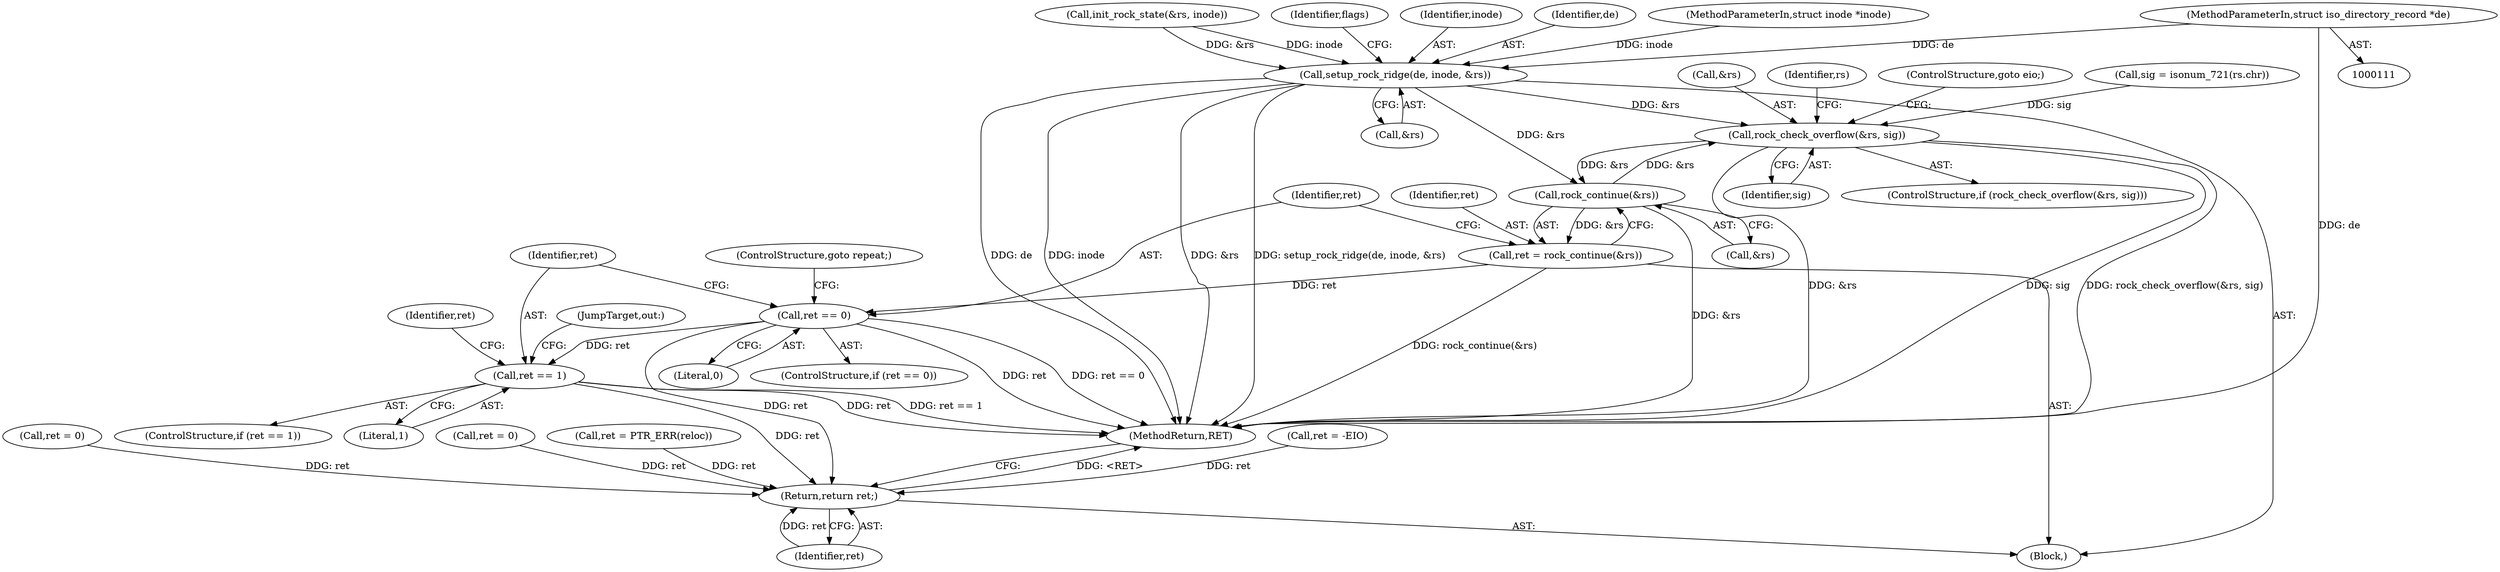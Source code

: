 digraph "0_linux_410dd3cf4c9b36f27ed4542ee18b1af5e68645a4_2@pointer" {
"1000112" [label="(MethodParameterIn,struct iso_directory_record *de)"];
"1000145" [label="(Call,setup_rock_ridge(de, inode, &rs))"];
"1000205" [label="(Call,rock_check_overflow(&rs, sig))"];
"1000979" [label="(Call,rock_continue(&rs))"];
"1000977" [label="(Call,ret = rock_continue(&rs))"];
"1000983" [label="(Call,ret == 0)"];
"1000988" [label="(Call,ret == 1)"];
"1000999" [label="(Return,return ret;)"];
"1000145" [label="(Call,setup_rock_ridge(de, inode, &rs))"];
"1000986" [label="(ControlStructure,goto repeat;)"];
"1000980" [label="(Call,&rs)"];
"1000206" [label="(Call,&rs)"];
"1000978" [label="(Identifier,ret)"];
"1001000" [label="(Identifier,ret)"];
"1000212" [label="(Identifier,rs)"];
"1001007" [label="(MethodReturn,RET)"];
"1000146" [label="(Identifier,de)"];
"1000208" [label="(Identifier,sig)"];
"1001002" [label="(Call,ret = -EIO)"];
"1000148" [label="(Call,&rs)"];
"1000991" [label="(Call,ret = 0)"];
"1000992" [label="(Identifier,ret)"];
"1000112" [label="(MethodParameterIn,struct iso_directory_record *de)"];
"1000979" [label="(Call,rock_continue(&rs))"];
"1000999" [label="(Return,return ret;)"];
"1000989" [label="(Identifier,ret)"];
"1000113" [label="(MethodParameterIn,struct inode *inode)"];
"1000115" [label="(Block,)"];
"1000128" [label="(Call,ret = 0)"];
"1000994" [label="(JumpTarget,out:)"];
"1000988" [label="(Call,ret == 1)"];
"1000977" [label="(Call,ret = rock_continue(&rs))"];
"1000985" [label="(Literal,0)"];
"1000205" [label="(Call,rock_check_overflow(&rs, sig))"];
"1000209" [label="(ControlStructure,goto eio;)"];
"1000987" [label="(ControlStructure,if (ret == 1))"];
"1000204" [label="(ControlStructure,if (rock_check_overflow(&rs, sig)))"];
"1000984" [label="(Identifier,ret)"];
"1000982" [label="(ControlStructure,if (ret == 0))"];
"1000794" [label="(Call,ret = PTR_ERR(reloc))"];
"1000141" [label="(Call,init_rock_state(&rs, inode))"];
"1000152" [label="(Identifier,flags)"];
"1000983" [label="(Call,ret == 0)"];
"1000198" [label="(Call,sig = isonum_721(rs.chr))"];
"1000147" [label="(Identifier,inode)"];
"1000990" [label="(Literal,1)"];
"1000112" -> "1000111"  [label="AST: "];
"1000112" -> "1001007"  [label="DDG: de"];
"1000112" -> "1000145"  [label="DDG: de"];
"1000145" -> "1000115"  [label="AST: "];
"1000145" -> "1000148"  [label="CFG: "];
"1000146" -> "1000145"  [label="AST: "];
"1000147" -> "1000145"  [label="AST: "];
"1000148" -> "1000145"  [label="AST: "];
"1000152" -> "1000145"  [label="CFG: "];
"1000145" -> "1001007"  [label="DDG: &rs"];
"1000145" -> "1001007"  [label="DDG: setup_rock_ridge(de, inode, &rs)"];
"1000145" -> "1001007"  [label="DDG: de"];
"1000145" -> "1001007"  [label="DDG: inode"];
"1000141" -> "1000145"  [label="DDG: inode"];
"1000141" -> "1000145"  [label="DDG: &rs"];
"1000113" -> "1000145"  [label="DDG: inode"];
"1000145" -> "1000205"  [label="DDG: &rs"];
"1000145" -> "1000979"  [label="DDG: &rs"];
"1000205" -> "1000204"  [label="AST: "];
"1000205" -> "1000208"  [label="CFG: "];
"1000206" -> "1000205"  [label="AST: "];
"1000208" -> "1000205"  [label="AST: "];
"1000209" -> "1000205"  [label="CFG: "];
"1000212" -> "1000205"  [label="CFG: "];
"1000205" -> "1001007"  [label="DDG: &rs"];
"1000205" -> "1001007"  [label="DDG: sig"];
"1000205" -> "1001007"  [label="DDG: rock_check_overflow(&rs, sig)"];
"1000979" -> "1000205"  [label="DDG: &rs"];
"1000198" -> "1000205"  [label="DDG: sig"];
"1000205" -> "1000979"  [label="DDG: &rs"];
"1000979" -> "1000977"  [label="AST: "];
"1000979" -> "1000980"  [label="CFG: "];
"1000980" -> "1000979"  [label="AST: "];
"1000977" -> "1000979"  [label="CFG: "];
"1000979" -> "1001007"  [label="DDG: &rs"];
"1000979" -> "1000977"  [label="DDG: &rs"];
"1000977" -> "1000115"  [label="AST: "];
"1000978" -> "1000977"  [label="AST: "];
"1000984" -> "1000977"  [label="CFG: "];
"1000977" -> "1001007"  [label="DDG: rock_continue(&rs)"];
"1000977" -> "1000983"  [label="DDG: ret"];
"1000983" -> "1000982"  [label="AST: "];
"1000983" -> "1000985"  [label="CFG: "];
"1000984" -> "1000983"  [label="AST: "];
"1000985" -> "1000983"  [label="AST: "];
"1000986" -> "1000983"  [label="CFG: "];
"1000989" -> "1000983"  [label="CFG: "];
"1000983" -> "1001007"  [label="DDG: ret"];
"1000983" -> "1001007"  [label="DDG: ret == 0"];
"1000983" -> "1000988"  [label="DDG: ret"];
"1000983" -> "1000999"  [label="DDG: ret"];
"1000988" -> "1000987"  [label="AST: "];
"1000988" -> "1000990"  [label="CFG: "];
"1000989" -> "1000988"  [label="AST: "];
"1000990" -> "1000988"  [label="AST: "];
"1000992" -> "1000988"  [label="CFG: "];
"1000994" -> "1000988"  [label="CFG: "];
"1000988" -> "1001007"  [label="DDG: ret == 1"];
"1000988" -> "1001007"  [label="DDG: ret"];
"1000988" -> "1000999"  [label="DDG: ret"];
"1000999" -> "1000115"  [label="AST: "];
"1000999" -> "1001000"  [label="CFG: "];
"1001000" -> "1000999"  [label="AST: "];
"1001007" -> "1000999"  [label="CFG: "];
"1000999" -> "1001007"  [label="DDG: <RET>"];
"1001000" -> "1000999"  [label="DDG: ret"];
"1001002" -> "1000999"  [label="DDG: ret"];
"1000794" -> "1000999"  [label="DDG: ret"];
"1000128" -> "1000999"  [label="DDG: ret"];
"1000991" -> "1000999"  [label="DDG: ret"];
}
